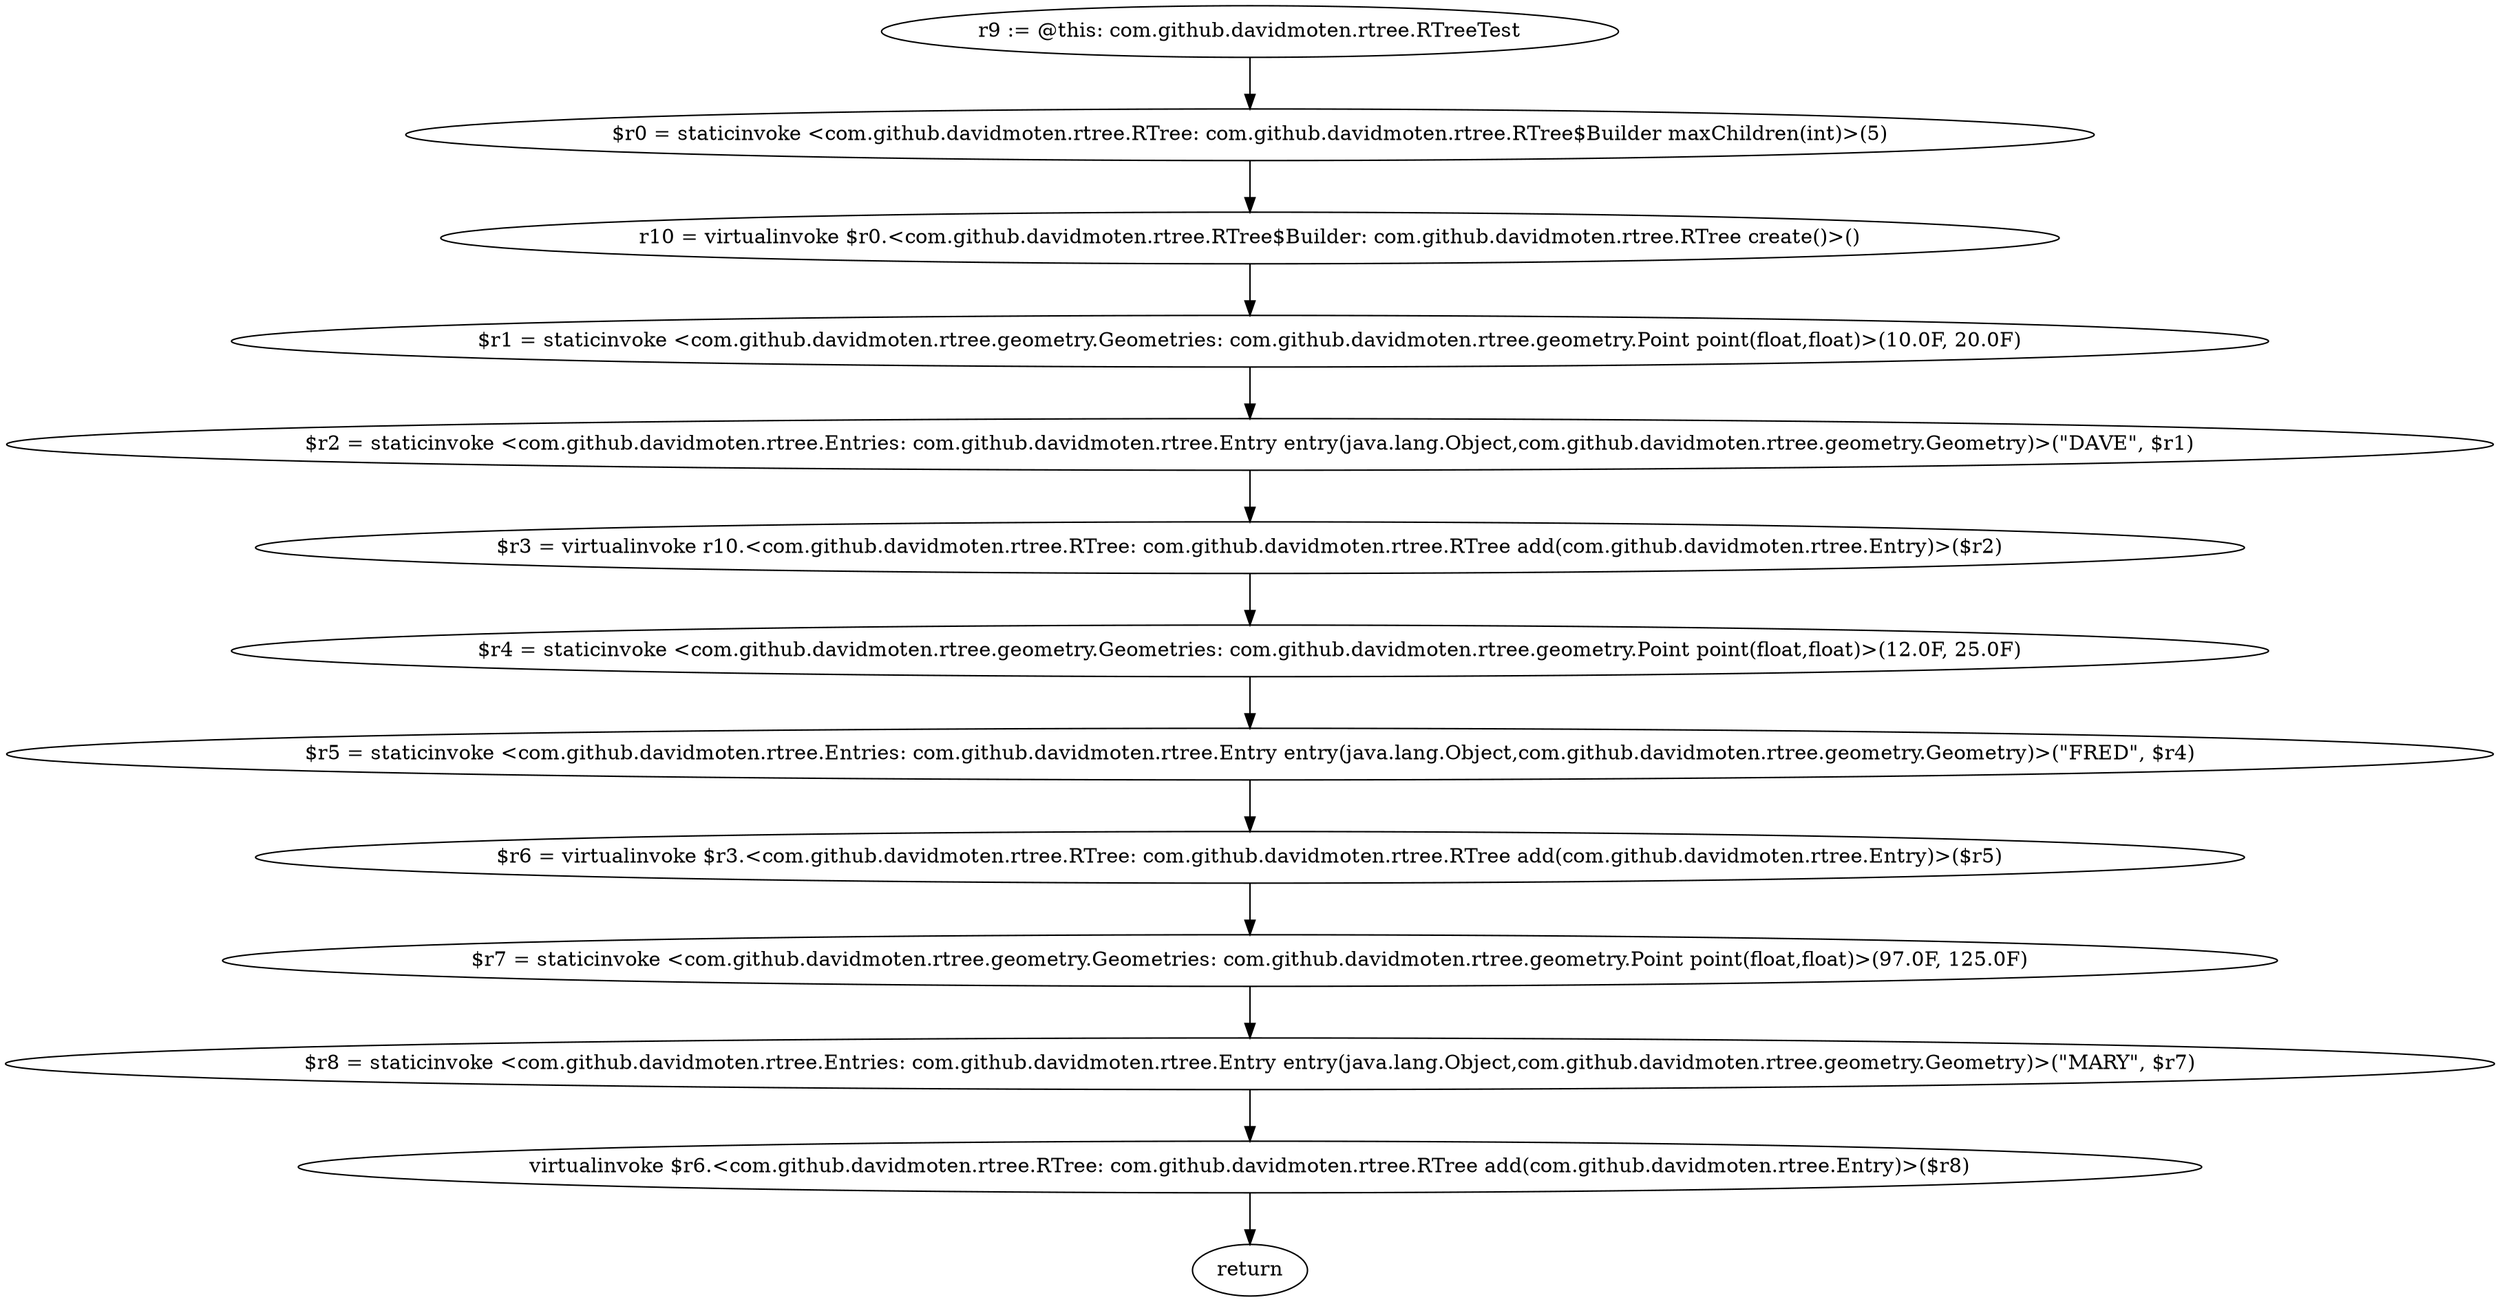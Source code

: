 digraph "unitGraph" {
    "r9 := @this: com.github.davidmoten.rtree.RTreeTest"
    "$r0 = staticinvoke <com.github.davidmoten.rtree.RTree: com.github.davidmoten.rtree.RTree$Builder maxChildren(int)>(5)"
    "r10 = virtualinvoke $r0.<com.github.davidmoten.rtree.RTree$Builder: com.github.davidmoten.rtree.RTree create()>()"
    "$r1 = staticinvoke <com.github.davidmoten.rtree.geometry.Geometries: com.github.davidmoten.rtree.geometry.Point point(float,float)>(10.0F, 20.0F)"
    "$r2 = staticinvoke <com.github.davidmoten.rtree.Entries: com.github.davidmoten.rtree.Entry entry(java.lang.Object,com.github.davidmoten.rtree.geometry.Geometry)>(\"DAVE\", $r1)"
    "$r3 = virtualinvoke r10.<com.github.davidmoten.rtree.RTree: com.github.davidmoten.rtree.RTree add(com.github.davidmoten.rtree.Entry)>($r2)"
    "$r4 = staticinvoke <com.github.davidmoten.rtree.geometry.Geometries: com.github.davidmoten.rtree.geometry.Point point(float,float)>(12.0F, 25.0F)"
    "$r5 = staticinvoke <com.github.davidmoten.rtree.Entries: com.github.davidmoten.rtree.Entry entry(java.lang.Object,com.github.davidmoten.rtree.geometry.Geometry)>(\"FRED\", $r4)"
    "$r6 = virtualinvoke $r3.<com.github.davidmoten.rtree.RTree: com.github.davidmoten.rtree.RTree add(com.github.davidmoten.rtree.Entry)>($r5)"
    "$r7 = staticinvoke <com.github.davidmoten.rtree.geometry.Geometries: com.github.davidmoten.rtree.geometry.Point point(float,float)>(97.0F, 125.0F)"
    "$r8 = staticinvoke <com.github.davidmoten.rtree.Entries: com.github.davidmoten.rtree.Entry entry(java.lang.Object,com.github.davidmoten.rtree.geometry.Geometry)>(\"MARY\", $r7)"
    "virtualinvoke $r6.<com.github.davidmoten.rtree.RTree: com.github.davidmoten.rtree.RTree add(com.github.davidmoten.rtree.Entry)>($r8)"
    "return"
    "r9 := @this: com.github.davidmoten.rtree.RTreeTest"->"$r0 = staticinvoke <com.github.davidmoten.rtree.RTree: com.github.davidmoten.rtree.RTree$Builder maxChildren(int)>(5)";
    "$r0 = staticinvoke <com.github.davidmoten.rtree.RTree: com.github.davidmoten.rtree.RTree$Builder maxChildren(int)>(5)"->"r10 = virtualinvoke $r0.<com.github.davidmoten.rtree.RTree$Builder: com.github.davidmoten.rtree.RTree create()>()";
    "r10 = virtualinvoke $r0.<com.github.davidmoten.rtree.RTree$Builder: com.github.davidmoten.rtree.RTree create()>()"->"$r1 = staticinvoke <com.github.davidmoten.rtree.geometry.Geometries: com.github.davidmoten.rtree.geometry.Point point(float,float)>(10.0F, 20.0F)";
    "$r1 = staticinvoke <com.github.davidmoten.rtree.geometry.Geometries: com.github.davidmoten.rtree.geometry.Point point(float,float)>(10.0F, 20.0F)"->"$r2 = staticinvoke <com.github.davidmoten.rtree.Entries: com.github.davidmoten.rtree.Entry entry(java.lang.Object,com.github.davidmoten.rtree.geometry.Geometry)>(\"DAVE\", $r1)";
    "$r2 = staticinvoke <com.github.davidmoten.rtree.Entries: com.github.davidmoten.rtree.Entry entry(java.lang.Object,com.github.davidmoten.rtree.geometry.Geometry)>(\"DAVE\", $r1)"->"$r3 = virtualinvoke r10.<com.github.davidmoten.rtree.RTree: com.github.davidmoten.rtree.RTree add(com.github.davidmoten.rtree.Entry)>($r2)";
    "$r3 = virtualinvoke r10.<com.github.davidmoten.rtree.RTree: com.github.davidmoten.rtree.RTree add(com.github.davidmoten.rtree.Entry)>($r2)"->"$r4 = staticinvoke <com.github.davidmoten.rtree.geometry.Geometries: com.github.davidmoten.rtree.geometry.Point point(float,float)>(12.0F, 25.0F)";
    "$r4 = staticinvoke <com.github.davidmoten.rtree.geometry.Geometries: com.github.davidmoten.rtree.geometry.Point point(float,float)>(12.0F, 25.0F)"->"$r5 = staticinvoke <com.github.davidmoten.rtree.Entries: com.github.davidmoten.rtree.Entry entry(java.lang.Object,com.github.davidmoten.rtree.geometry.Geometry)>(\"FRED\", $r4)";
    "$r5 = staticinvoke <com.github.davidmoten.rtree.Entries: com.github.davidmoten.rtree.Entry entry(java.lang.Object,com.github.davidmoten.rtree.geometry.Geometry)>(\"FRED\", $r4)"->"$r6 = virtualinvoke $r3.<com.github.davidmoten.rtree.RTree: com.github.davidmoten.rtree.RTree add(com.github.davidmoten.rtree.Entry)>($r5)";
    "$r6 = virtualinvoke $r3.<com.github.davidmoten.rtree.RTree: com.github.davidmoten.rtree.RTree add(com.github.davidmoten.rtree.Entry)>($r5)"->"$r7 = staticinvoke <com.github.davidmoten.rtree.geometry.Geometries: com.github.davidmoten.rtree.geometry.Point point(float,float)>(97.0F, 125.0F)";
    "$r7 = staticinvoke <com.github.davidmoten.rtree.geometry.Geometries: com.github.davidmoten.rtree.geometry.Point point(float,float)>(97.0F, 125.0F)"->"$r8 = staticinvoke <com.github.davidmoten.rtree.Entries: com.github.davidmoten.rtree.Entry entry(java.lang.Object,com.github.davidmoten.rtree.geometry.Geometry)>(\"MARY\", $r7)";
    "$r8 = staticinvoke <com.github.davidmoten.rtree.Entries: com.github.davidmoten.rtree.Entry entry(java.lang.Object,com.github.davidmoten.rtree.geometry.Geometry)>(\"MARY\", $r7)"->"virtualinvoke $r6.<com.github.davidmoten.rtree.RTree: com.github.davidmoten.rtree.RTree add(com.github.davidmoten.rtree.Entry)>($r8)";
    "virtualinvoke $r6.<com.github.davidmoten.rtree.RTree: com.github.davidmoten.rtree.RTree add(com.github.davidmoten.rtree.Entry)>($r8)"->"return";
}
